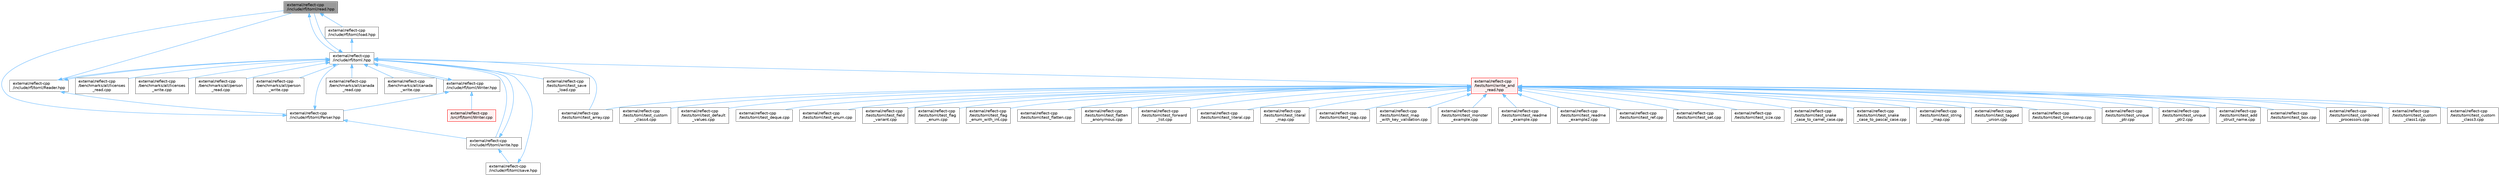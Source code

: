 digraph "external/reflect-cpp/include/rfl/toml/read.hpp"
{
 // LATEX_PDF_SIZE
  bgcolor="transparent";
  edge [fontname=Helvetica,fontsize=10,labelfontname=Helvetica,labelfontsize=10];
  node [fontname=Helvetica,fontsize=10,shape=box,height=0.2,width=0.4];
  Node1 [id="Node000001",label="external/reflect-cpp\l/include/rfl/toml/read.hpp",height=0.2,width=0.4,color="gray40", fillcolor="grey60", style="filled", fontcolor="black",tooltip=" "];
  Node1 -> Node2 [id="edge1_Node000001_Node000002",dir="back",color="steelblue1",style="solid",tooltip=" "];
  Node2 [id="Node000002",label="external/reflect-cpp\l/include/rfl/toml.hpp",height=0.2,width=0.4,color="grey40", fillcolor="white", style="filled",URL="$toml_8hpp.html",tooltip=" "];
  Node2 -> Node3 [id="edge2_Node000002_Node000003",dir="back",color="steelblue1",style="solid",tooltip=" "];
  Node3 [id="Node000003",label="external/reflect-cpp\l/benchmarks/all/canada\l_read.cpp",height=0.2,width=0.4,color="grey40", fillcolor="white", style="filled",URL="$canada__read_8cpp.html",tooltip=" "];
  Node2 -> Node4 [id="edge3_Node000002_Node000004",dir="back",color="steelblue1",style="solid",tooltip=" "];
  Node4 [id="Node000004",label="external/reflect-cpp\l/benchmarks/all/canada\l_write.cpp",height=0.2,width=0.4,color="grey40", fillcolor="white", style="filled",URL="$canada__write_8cpp.html",tooltip=" "];
  Node2 -> Node5 [id="edge4_Node000002_Node000005",dir="back",color="steelblue1",style="solid",tooltip=" "];
  Node5 [id="Node000005",label="external/reflect-cpp\l/benchmarks/all/licenses\l_read.cpp",height=0.2,width=0.4,color="grey40", fillcolor="white", style="filled",URL="$licenses__read_8cpp.html",tooltip=" "];
  Node2 -> Node6 [id="edge5_Node000002_Node000006",dir="back",color="steelblue1",style="solid",tooltip=" "];
  Node6 [id="Node000006",label="external/reflect-cpp\l/benchmarks/all/licenses\l_write.cpp",height=0.2,width=0.4,color="grey40", fillcolor="white", style="filled",URL="$licenses__write_8cpp.html",tooltip=" "];
  Node2 -> Node7 [id="edge6_Node000002_Node000007",dir="back",color="steelblue1",style="solid",tooltip=" "];
  Node7 [id="Node000007",label="external/reflect-cpp\l/benchmarks/all/person\l_read.cpp",height=0.2,width=0.4,color="grey40", fillcolor="white", style="filled",URL="$person__read_8cpp.html",tooltip=" "];
  Node2 -> Node8 [id="edge7_Node000002_Node000008",dir="back",color="steelblue1",style="solid",tooltip=" "];
  Node8 [id="Node000008",label="external/reflect-cpp\l/benchmarks/all/person\l_write.cpp",height=0.2,width=0.4,color="grey40", fillcolor="white", style="filled",URL="$person__write_8cpp.html",tooltip=" "];
  Node2 -> Node9 [id="edge8_Node000002_Node000009",dir="back",color="steelblue1",style="solid",tooltip=" "];
  Node9 [id="Node000009",label="external/reflect-cpp\l/include/rfl/toml/Reader.hpp",height=0.2,width=0.4,color="grey40", fillcolor="white", style="filled",URL="$toml_2_reader_8hpp.html",tooltip=" "];
  Node9 -> Node2 [id="edge9_Node000009_Node000002",dir="back",color="steelblue1",style="solid",tooltip=" "];
  Node9 -> Node10 [id="edge10_Node000009_Node000010",dir="back",color="steelblue1",style="solid",tooltip=" "];
  Node10 [id="Node000010",label="external/reflect-cpp\l/include/rfl/toml/Parser.hpp",height=0.2,width=0.4,color="grey40", fillcolor="white", style="filled",URL="$toml_2_parser_8hpp.html",tooltip=" "];
  Node10 -> Node2 [id="edge11_Node000010_Node000002",dir="back",color="steelblue1",style="solid",tooltip=" "];
  Node10 -> Node1 [id="edge12_Node000010_Node000001",dir="back",color="steelblue1",style="solid",tooltip=" "];
  Node10 -> Node11 [id="edge13_Node000010_Node000011",dir="back",color="steelblue1",style="solid",tooltip=" "];
  Node11 [id="Node000011",label="external/reflect-cpp\l/include/rfl/toml/write.hpp",height=0.2,width=0.4,color="grey40", fillcolor="white", style="filled",URL="$toml_2write_8hpp.html",tooltip=" "];
  Node11 -> Node2 [id="edge14_Node000011_Node000002",dir="back",color="steelblue1",style="solid",tooltip=" "];
  Node11 -> Node12 [id="edge15_Node000011_Node000012",dir="back",color="steelblue1",style="solid",tooltip=" "];
  Node12 [id="Node000012",label="external/reflect-cpp\l/include/rfl/toml/save.hpp",height=0.2,width=0.4,color="grey40", fillcolor="white", style="filled",URL="$toml_2save_8hpp.html",tooltip=" "];
  Node12 -> Node2 [id="edge16_Node000012_Node000002",dir="back",color="steelblue1",style="solid",tooltip=" "];
  Node9 -> Node1 [id="edge17_Node000009_Node000001",dir="back",color="steelblue1",style="solid",tooltip=" "];
  Node2 -> Node13 [id="edge18_Node000002_Node000013",dir="back",color="steelblue1",style="solid",tooltip=" "];
  Node13 [id="Node000013",label="external/reflect-cpp\l/include/rfl/toml/Writer.hpp",height=0.2,width=0.4,color="grey40", fillcolor="white", style="filled",URL="$toml_2_writer_8hpp.html",tooltip=" "];
  Node13 -> Node2 [id="edge19_Node000013_Node000002",dir="back",color="steelblue1",style="solid",tooltip=" "];
  Node13 -> Node10 [id="edge20_Node000013_Node000010",dir="back",color="steelblue1",style="solid",tooltip=" "];
  Node13 -> Node14 [id="edge21_Node000013_Node000014",dir="back",color="steelblue1",style="solid",tooltip=" "];
  Node14 [id="Node000014",label="external/reflect-cpp\l/src/rfl/toml/Writer.cpp",height=0.2,width=0.4,color="red", fillcolor="#FFF0F0", style="filled",URL="$toml_2_writer_8cpp.html",tooltip=" "];
  Node2 -> Node1 [id="edge22_Node000002_Node000001",dir="back",color="steelblue1",style="solid",tooltip=" "];
  Node2 -> Node11 [id="edge23_Node000002_Node000011",dir="back",color="steelblue1",style="solid",tooltip=" "];
  Node2 -> Node16 [id="edge24_Node000002_Node000016",dir="back",color="steelblue1",style="solid",tooltip=" "];
  Node16 [id="Node000016",label="external/reflect-cpp\l/tests/toml/test_array.cpp",height=0.2,width=0.4,color="grey40", fillcolor="white", style="filled",URL="$toml_2test__array_8cpp.html",tooltip=" "];
  Node2 -> Node17 [id="edge25_Node000002_Node000017",dir="back",color="steelblue1",style="solid",tooltip=" "];
  Node17 [id="Node000017",label="external/reflect-cpp\l/tests/toml/test_save\l_load.cpp",height=0.2,width=0.4,color="grey40", fillcolor="white", style="filled",URL="$toml_2test__save__load_8cpp.html",tooltip=" "];
  Node2 -> Node18 [id="edge26_Node000002_Node000018",dir="back",color="steelblue1",style="solid",tooltip=" "];
  Node18 [id="Node000018",label="external/reflect-cpp\l/tests/toml/write_and\l_read.hpp",height=0.2,width=0.4,color="red", fillcolor="#FFF0F0", style="filled",URL="$toml_2write__and__read_8hpp.html",tooltip=" "];
  Node18 -> Node19 [id="edge27_Node000018_Node000019",dir="back",color="steelblue1",style="solid",tooltip=" "];
  Node19 [id="Node000019",label="external/reflect-cpp\l/tests/toml/test_add\l_struct_name.cpp",height=0.2,width=0.4,color="grey40", fillcolor="white", style="filled",URL="$toml_2test__add__struct__name_8cpp.html",tooltip=" "];
  Node18 -> Node16 [id="edge28_Node000018_Node000016",dir="back",color="steelblue1",style="solid",tooltip=" "];
  Node18 -> Node20 [id="edge29_Node000018_Node000020",dir="back",color="steelblue1",style="solid",tooltip=" "];
  Node20 [id="Node000020",label="external/reflect-cpp\l/tests/toml/test_box.cpp",height=0.2,width=0.4,color="grey40", fillcolor="white", style="filled",URL="$toml_2test__box_8cpp.html",tooltip=" "];
  Node18 -> Node21 [id="edge30_Node000018_Node000021",dir="back",color="steelblue1",style="solid",tooltip=" "];
  Node21 [id="Node000021",label="external/reflect-cpp\l/tests/toml/test_combined\l_processors.cpp",height=0.2,width=0.4,color="grey40", fillcolor="white", style="filled",URL="$toml_2test__combined__processors_8cpp.html",tooltip=" "];
  Node18 -> Node22 [id="edge31_Node000018_Node000022",dir="back",color="steelblue1",style="solid",tooltip=" "];
  Node22 [id="Node000022",label="external/reflect-cpp\l/tests/toml/test_custom\l_class1.cpp",height=0.2,width=0.4,color="grey40", fillcolor="white", style="filled",URL="$toml_2test__custom__class1_8cpp.html",tooltip=" "];
  Node18 -> Node23 [id="edge32_Node000018_Node000023",dir="back",color="steelblue1",style="solid",tooltip=" "];
  Node23 [id="Node000023",label="external/reflect-cpp\l/tests/toml/test_custom\l_class3.cpp",height=0.2,width=0.4,color="grey40", fillcolor="white", style="filled",URL="$toml_2test__custom__class3_8cpp.html",tooltip=" "];
  Node18 -> Node24 [id="edge33_Node000018_Node000024",dir="back",color="steelblue1",style="solid",tooltip=" "];
  Node24 [id="Node000024",label="external/reflect-cpp\l/tests/toml/test_custom\l_class4.cpp",height=0.2,width=0.4,color="grey40", fillcolor="white", style="filled",URL="$toml_2test__custom__class4_8cpp.html",tooltip=" "];
  Node18 -> Node25 [id="edge34_Node000018_Node000025",dir="back",color="steelblue1",style="solid",tooltip=" "];
  Node25 [id="Node000025",label="external/reflect-cpp\l/tests/toml/test_default\l_values.cpp",height=0.2,width=0.4,color="grey40", fillcolor="white", style="filled",URL="$toml_2test__default__values_8cpp.html",tooltip=" "];
  Node18 -> Node26 [id="edge35_Node000018_Node000026",dir="back",color="steelblue1",style="solid",tooltip=" "];
  Node26 [id="Node000026",label="external/reflect-cpp\l/tests/toml/test_deque.cpp",height=0.2,width=0.4,color="grey40", fillcolor="white", style="filled",URL="$toml_2test__deque_8cpp.html",tooltip=" "];
  Node18 -> Node27 [id="edge36_Node000018_Node000027",dir="back",color="steelblue1",style="solid",tooltip=" "];
  Node27 [id="Node000027",label="external/reflect-cpp\l/tests/toml/test_enum.cpp",height=0.2,width=0.4,color="grey40", fillcolor="white", style="filled",URL="$toml_2test__enum_8cpp.html",tooltip=" "];
  Node18 -> Node28 [id="edge37_Node000018_Node000028",dir="back",color="steelblue1",style="solid",tooltip=" "];
  Node28 [id="Node000028",label="external/reflect-cpp\l/tests/toml/test_field\l_variant.cpp",height=0.2,width=0.4,color="grey40", fillcolor="white", style="filled",URL="$toml_2test__field__variant_8cpp.html",tooltip=" "];
  Node18 -> Node29 [id="edge38_Node000018_Node000029",dir="back",color="steelblue1",style="solid",tooltip=" "];
  Node29 [id="Node000029",label="external/reflect-cpp\l/tests/toml/test_flag\l_enum.cpp",height=0.2,width=0.4,color="grey40", fillcolor="white", style="filled",URL="$toml_2test__flag__enum_8cpp.html",tooltip=" "];
  Node18 -> Node30 [id="edge39_Node000018_Node000030",dir="back",color="steelblue1",style="solid",tooltip=" "];
  Node30 [id="Node000030",label="external/reflect-cpp\l/tests/toml/test_flag\l_enum_with_int.cpp",height=0.2,width=0.4,color="grey40", fillcolor="white", style="filled",URL="$toml_2test__flag__enum__with__int_8cpp.html",tooltip=" "];
  Node18 -> Node31 [id="edge40_Node000018_Node000031",dir="back",color="steelblue1",style="solid",tooltip=" "];
  Node31 [id="Node000031",label="external/reflect-cpp\l/tests/toml/test_flatten.cpp",height=0.2,width=0.4,color="grey40", fillcolor="white", style="filled",URL="$toml_2test__flatten_8cpp.html",tooltip=" "];
  Node18 -> Node32 [id="edge41_Node000018_Node000032",dir="back",color="steelblue1",style="solid",tooltip=" "];
  Node32 [id="Node000032",label="external/reflect-cpp\l/tests/toml/test_flatten\l_anonymous.cpp",height=0.2,width=0.4,color="grey40", fillcolor="white", style="filled",URL="$toml_2test__flatten__anonymous_8cpp.html",tooltip=" "];
  Node18 -> Node33 [id="edge42_Node000018_Node000033",dir="back",color="steelblue1",style="solid",tooltip=" "];
  Node33 [id="Node000033",label="external/reflect-cpp\l/tests/toml/test_forward\l_list.cpp",height=0.2,width=0.4,color="grey40", fillcolor="white", style="filled",URL="$toml_2test__forward__list_8cpp.html",tooltip=" "];
  Node18 -> Node34 [id="edge43_Node000018_Node000034",dir="back",color="steelblue1",style="solid",tooltip=" "];
  Node34 [id="Node000034",label="external/reflect-cpp\l/tests/toml/test_literal.cpp",height=0.2,width=0.4,color="grey40", fillcolor="white", style="filled",URL="$toml_2test__literal_8cpp.html",tooltip=" "];
  Node18 -> Node35 [id="edge44_Node000018_Node000035",dir="back",color="steelblue1",style="solid",tooltip=" "];
  Node35 [id="Node000035",label="external/reflect-cpp\l/tests/toml/test_literal\l_map.cpp",height=0.2,width=0.4,color="grey40", fillcolor="white", style="filled",URL="$toml_2test__literal__map_8cpp.html",tooltip=" "];
  Node18 -> Node36 [id="edge45_Node000018_Node000036",dir="back",color="steelblue1",style="solid",tooltip=" "];
  Node36 [id="Node000036",label="external/reflect-cpp\l/tests/toml/test_map.cpp",height=0.2,width=0.4,color="grey40", fillcolor="white", style="filled",URL="$toml_2test__map_8cpp.html",tooltip=" "];
  Node18 -> Node37 [id="edge46_Node000018_Node000037",dir="back",color="steelblue1",style="solid",tooltip=" "];
  Node37 [id="Node000037",label="external/reflect-cpp\l/tests/toml/test_map\l_with_key_validation.cpp",height=0.2,width=0.4,color="grey40", fillcolor="white", style="filled",URL="$toml_2test__map__with__key__validation_8cpp.html",tooltip=" "];
  Node18 -> Node38 [id="edge47_Node000018_Node000038",dir="back",color="steelblue1",style="solid",tooltip=" "];
  Node38 [id="Node000038",label="external/reflect-cpp\l/tests/toml/test_monster\l_example.cpp",height=0.2,width=0.4,color="grey40", fillcolor="white", style="filled",URL="$toml_2test__monster__example_8cpp.html",tooltip=" "];
  Node18 -> Node39 [id="edge48_Node000018_Node000039",dir="back",color="steelblue1",style="solid",tooltip=" "];
  Node39 [id="Node000039",label="external/reflect-cpp\l/tests/toml/test_readme\l_example.cpp",height=0.2,width=0.4,color="grey40", fillcolor="white", style="filled",URL="$toml_2test__readme__example_8cpp.html",tooltip=" "];
  Node18 -> Node40 [id="edge49_Node000018_Node000040",dir="back",color="steelblue1",style="solid",tooltip=" "];
  Node40 [id="Node000040",label="external/reflect-cpp\l/tests/toml/test_readme\l_example2.cpp",height=0.2,width=0.4,color="grey40", fillcolor="white", style="filled",URL="$toml_2test__readme__example2_8cpp.html",tooltip=" "];
  Node18 -> Node41 [id="edge50_Node000018_Node000041",dir="back",color="steelblue1",style="solid",tooltip=" "];
  Node41 [id="Node000041",label="external/reflect-cpp\l/tests/toml/test_ref.cpp",height=0.2,width=0.4,color="grey40", fillcolor="white", style="filled",URL="$toml_2test__ref_8cpp.html",tooltip=" "];
  Node18 -> Node42 [id="edge51_Node000018_Node000042",dir="back",color="steelblue1",style="solid",tooltip=" "];
  Node42 [id="Node000042",label="external/reflect-cpp\l/tests/toml/test_set.cpp",height=0.2,width=0.4,color="grey40", fillcolor="white", style="filled",URL="$toml_2test__set_8cpp.html",tooltip=" "];
  Node18 -> Node43 [id="edge52_Node000018_Node000043",dir="back",color="steelblue1",style="solid",tooltip=" "];
  Node43 [id="Node000043",label="external/reflect-cpp\l/tests/toml/test_size.cpp",height=0.2,width=0.4,color="grey40", fillcolor="white", style="filled",URL="$toml_2test__size_8cpp.html",tooltip=" "];
  Node18 -> Node44 [id="edge53_Node000018_Node000044",dir="back",color="steelblue1",style="solid",tooltip=" "];
  Node44 [id="Node000044",label="external/reflect-cpp\l/tests/toml/test_snake\l_case_to_camel_case.cpp",height=0.2,width=0.4,color="grey40", fillcolor="white", style="filled",URL="$toml_2test__snake__case__to__camel__case_8cpp.html",tooltip=" "];
  Node18 -> Node45 [id="edge54_Node000018_Node000045",dir="back",color="steelblue1",style="solid",tooltip=" "];
  Node45 [id="Node000045",label="external/reflect-cpp\l/tests/toml/test_snake\l_case_to_pascal_case.cpp",height=0.2,width=0.4,color="grey40", fillcolor="white", style="filled",URL="$toml_2test__snake__case__to__pascal__case_8cpp.html",tooltip=" "];
  Node18 -> Node46 [id="edge55_Node000018_Node000046",dir="back",color="steelblue1",style="solid",tooltip=" "];
  Node46 [id="Node000046",label="external/reflect-cpp\l/tests/toml/test_string\l_map.cpp",height=0.2,width=0.4,color="grey40", fillcolor="white", style="filled",URL="$toml_2test__string__map_8cpp.html",tooltip=" "];
  Node18 -> Node47 [id="edge56_Node000018_Node000047",dir="back",color="steelblue1",style="solid",tooltip=" "];
  Node47 [id="Node000047",label="external/reflect-cpp\l/tests/toml/test_tagged\l_union.cpp",height=0.2,width=0.4,color="grey40", fillcolor="white", style="filled",URL="$toml_2test__tagged__union_8cpp.html",tooltip=" "];
  Node18 -> Node48 [id="edge57_Node000018_Node000048",dir="back",color="steelblue1",style="solid",tooltip=" "];
  Node48 [id="Node000048",label="external/reflect-cpp\l/tests/toml/test_timestamp.cpp",height=0.2,width=0.4,color="grey40", fillcolor="white", style="filled",URL="$toml_2test__timestamp_8cpp.html",tooltip=" "];
  Node18 -> Node49 [id="edge58_Node000018_Node000049",dir="back",color="steelblue1",style="solid",tooltip=" "];
  Node49 [id="Node000049",label="external/reflect-cpp\l/tests/toml/test_unique\l_ptr.cpp",height=0.2,width=0.4,color="grey40", fillcolor="white", style="filled",URL="$toml_2test__unique__ptr_8cpp.html",tooltip=" "];
  Node18 -> Node50 [id="edge59_Node000018_Node000050",dir="back",color="steelblue1",style="solid",tooltip=" "];
  Node50 [id="Node000050",label="external/reflect-cpp\l/tests/toml/test_unique\l_ptr2.cpp",height=0.2,width=0.4,color="grey40", fillcolor="white", style="filled",URL="$toml_2test__unique__ptr2_8cpp.html",tooltip=" "];
  Node1 -> Node53 [id="edge60_Node000001_Node000053",dir="back",color="steelblue1",style="solid",tooltip=" "];
  Node53 [id="Node000053",label="external/reflect-cpp\l/include/rfl/toml/load.hpp",height=0.2,width=0.4,color="grey40", fillcolor="white", style="filled",URL="$toml_2load_8hpp.html",tooltip=" "];
  Node53 -> Node2 [id="edge61_Node000053_Node000002",dir="back",color="steelblue1",style="solid",tooltip=" "];
}
